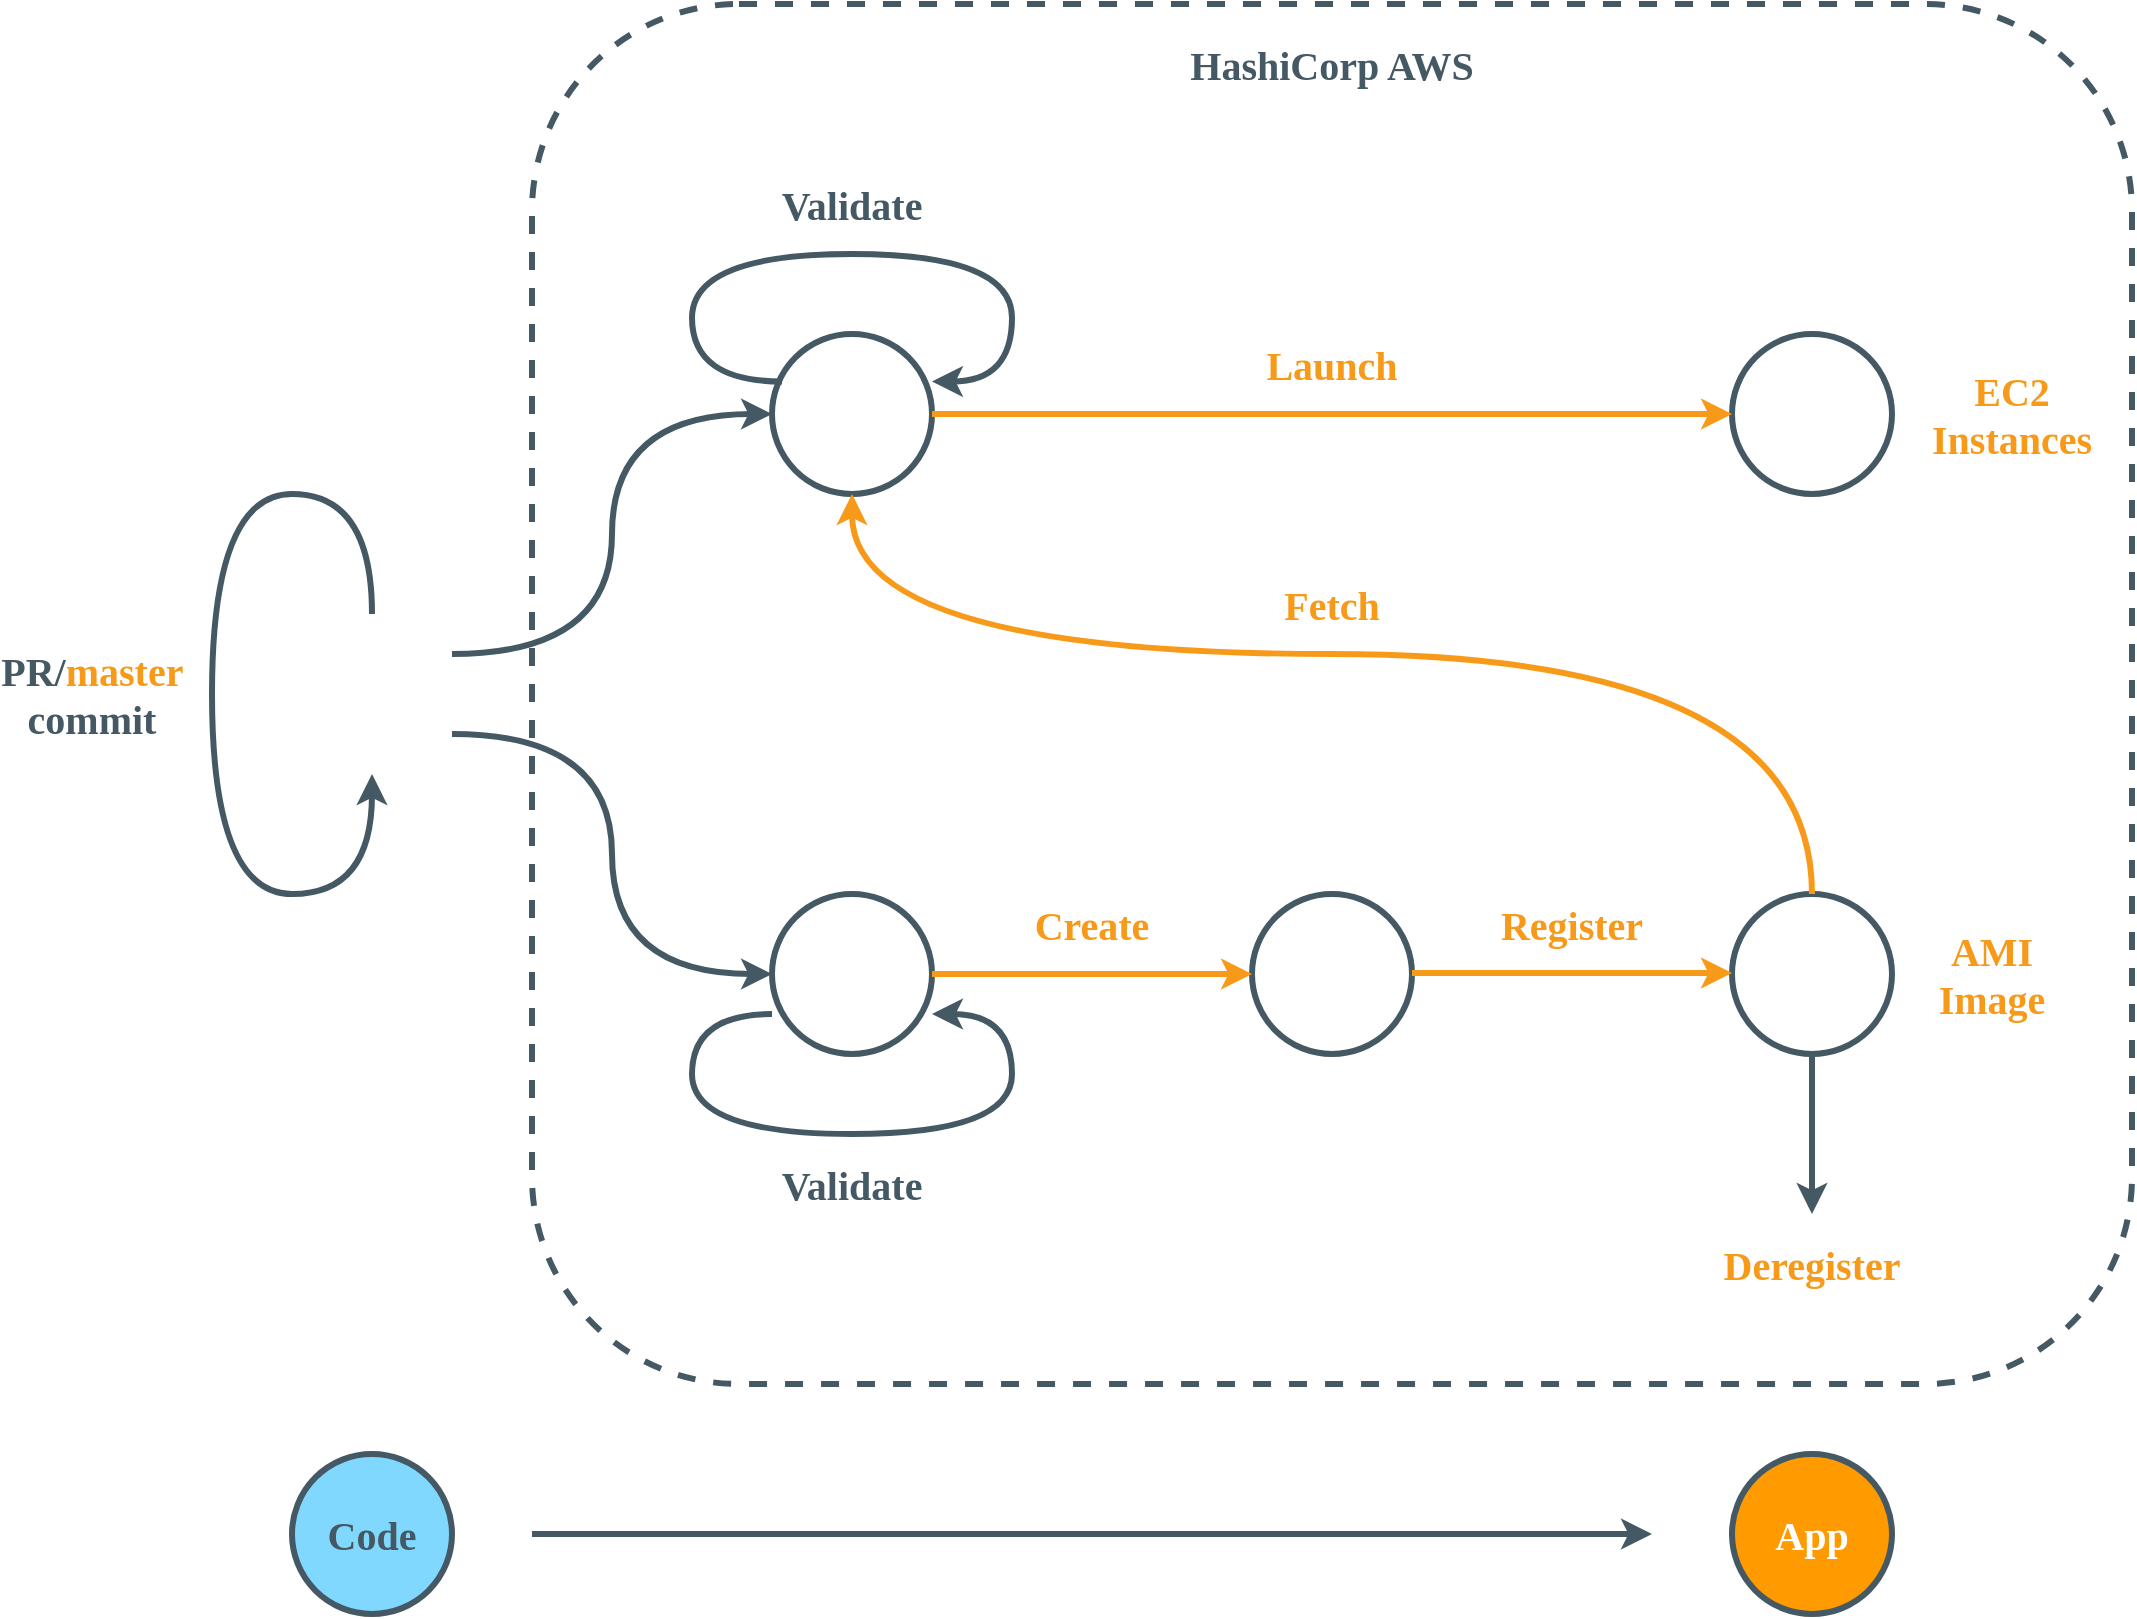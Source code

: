<mxfile version="21.5.2" type="google">
  <diagram name="Page-1" id="7lOYam8AWCxRMxBZ-8En">
    <mxGraphModel grid="1" page="1" gridSize="10" guides="1" tooltips="1" connect="1" arrows="1" fold="1" pageScale="1" pageWidth="850" pageHeight="1100" math="0" shadow="0">
      <root>
        <mxCell id="0" />
        <mxCell id="1" parent="0" />
        <mxCell id="LvAaSZ-Zg50VipKB94Ty-1" value="" style="rounded=1;whiteSpace=wrap;html=1;fillColor=none;strokeColor=#455964;strokeWidth=3;dashed=1;" vertex="1" parent="1">
          <mxGeometry x="80" y="75" width="800" height="690" as="geometry" />
        </mxCell>
        <mxCell id="mP1LscIuJFCwR1YAqAkv-32" style="edgeStyle=orthogonalEdgeStyle;rounded=0;orthogonalLoop=1;jettySize=auto;html=1;exitX=1;exitY=0.75;exitDx=0;exitDy=0;entryX=0;entryY=0.5;entryDx=0;entryDy=0;curved=1;strokeColor=#455964;strokeWidth=3;" edge="1" parent="1" source="mP1LscIuJFCwR1YAqAkv-3" target="mP1LscIuJFCwR1YAqAkv-8">
          <mxGeometry relative="1" as="geometry" />
        </mxCell>
        <mxCell id="mP1LscIuJFCwR1YAqAkv-37" style="edgeStyle=orthogonalEdgeStyle;rounded=0;orthogonalLoop=1;jettySize=auto;html=1;exitX=1;exitY=0.25;exitDx=0;exitDy=0;entryX=0;entryY=0.5;entryDx=0;entryDy=0;strokeColor=#455964;curved=1;strokeWidth=3;" edge="1" parent="1" source="mP1LscIuJFCwR1YAqAkv-3" target="mP1LscIuJFCwR1YAqAkv-34">
          <mxGeometry relative="1" as="geometry" />
        </mxCell>
        <mxCell id="mP1LscIuJFCwR1YAqAkv-3" value="" style="shape=image;html=1;verticalAlign=top;verticalLabelPosition=bottom;labelBackgroundColor=#ffffff;imageAspect=0;aspect=fixed;image=https://cdn4.iconfinder.com/data/icons/social-media-and-logos-11/32/Logo_Github-128.png" vertex="1" parent="1">
          <mxGeometry x="-40" y="380" width="80" height="80" as="geometry" />
        </mxCell>
        <mxCell id="mP1LscIuJFCwR1YAqAkv-6" style="edgeStyle=orthogonalEdgeStyle;rounded=0;orthogonalLoop=1;jettySize=auto;html=1;exitX=0.5;exitY=0;exitDx=0;exitDy=0;entryX=0.5;entryY=1;entryDx=0;entryDy=0;curved=1;strokeWidth=3;strokeColor=#455964;" edge="1" parent="1" source="mP1LscIuJFCwR1YAqAkv-3" target="mP1LscIuJFCwR1YAqAkv-3">
          <mxGeometry relative="1" as="geometry">
            <Array as="points">
              <mxPoint y="320" />
              <mxPoint x="-80" y="320" />
              <mxPoint x="-80" y="520" />
              <mxPoint y="520" />
            </Array>
          </mxGeometry>
        </mxCell>
        <mxCell id="mP1LscIuJFCwR1YAqAkv-9" value="" style="group" connectable="0" vertex="1" parent="1">
          <mxGeometry x="200" y="520" width="80" height="80" as="geometry" />
        </mxCell>
        <mxCell id="mP1LscIuJFCwR1YAqAkv-7" value="" style="ellipse;whiteSpace=wrap;html=1;aspect=fixed;strokeColor=#455964;strokeWidth=3;fillColor=none;" vertex="1" parent="mP1LscIuJFCwR1YAqAkv-9">
          <mxGeometry width="80" height="80" as="geometry" />
        </mxCell>
        <mxCell id="mP1LscIuJFCwR1YAqAkv-8" value="" style="shape=image;verticalLabelPosition=bottom;labelBackgroundColor=default;verticalAlign=top;aspect=fixed;imageAspect=0;image=https://www.datocms-assets.com/58478/1638283616-packer.svg?auto=format&amp;fit=max&amp;w=1200;" vertex="1" parent="mP1LscIuJFCwR1YAqAkv-9">
          <mxGeometry width="80" height="80" as="geometry" />
        </mxCell>
        <mxCell id="mP1LscIuJFCwR1YAqAkv-44" style="edgeStyle=orthogonalEdgeStyle;rounded=0;orthogonalLoop=1;jettySize=auto;html=1;exitX=0;exitY=0.75;exitDx=0;exitDy=0;entryX=1;entryY=0.75;entryDx=0;entryDy=0;strokeWidth=3;curved=1;strokeColor=#455964;" edge="1" parent="mP1LscIuJFCwR1YAqAkv-9" source="mP1LscIuJFCwR1YAqAkv-8" target="mP1LscIuJFCwR1YAqAkv-8">
          <mxGeometry relative="1" as="geometry">
            <Array as="points">
              <mxPoint x="-40" y="60" />
              <mxPoint x="-40" y="120" />
              <mxPoint x="120" y="120" />
              <mxPoint x="120" y="60" />
            </Array>
          </mxGeometry>
        </mxCell>
        <mxCell id="mP1LscIuJFCwR1YAqAkv-17" value="" style="group" connectable="0" vertex="1" parent="1">
          <mxGeometry x="440" y="520" width="80" height="80" as="geometry" />
        </mxCell>
        <mxCell id="mP1LscIuJFCwR1YAqAkv-13" value="" style="ellipse;whiteSpace=wrap;html=1;aspect=fixed;strokeWidth=3;fillColor=none;strokeColor=#455964;" vertex="1" parent="mP1LscIuJFCwR1YAqAkv-17">
          <mxGeometry width="80" height="80" as="geometry" />
        </mxCell>
        <mxCell id="mP1LscIuJFCwR1YAqAkv-14" value="" style="shape=image;verticalLabelPosition=bottom;labelBackgroundColor=default;verticalAlign=top;aspect=fixed;imageAspect=0;image=https://www.msp360.com/resources/wp-content/uploads/2017/10/Amazon-EBS-Snapshot.png;" vertex="1" parent="mP1LscIuJFCwR1YAqAkv-17">
          <mxGeometry x="5" y="5" width="70" height="70" as="geometry" />
        </mxCell>
        <mxCell id="mP1LscIuJFCwR1YAqAkv-18" value="" style="group" connectable="0" vertex="1" parent="1">
          <mxGeometry x="680" y="520" width="80" height="80" as="geometry" />
        </mxCell>
        <mxCell id="mP1LscIuJFCwR1YAqAkv-15" value="" style="ellipse;whiteSpace=wrap;html=1;aspect=fixed;strokeColor=#455964;strokeWidth=3;fillColor=none;" vertex="1" parent="mP1LscIuJFCwR1YAqAkv-18">
          <mxGeometry width="80" height="80" as="geometry" />
        </mxCell>
        <mxCell id="mP1LscIuJFCwR1YAqAkv-16" value="" style="shape=image;verticalLabelPosition=bottom;labelBackgroundColor=default;verticalAlign=top;aspect=fixed;imageAspect=0;image=https://upload.wikimedia.org/wikipedia/commons/thumb/6/6b/AWS_Simple_Icons_Compute_Amazon_EC2_AMI.svg/1200px-AWS_Simple_Icons_Compute_Amazon_EC2_AMI.svg.png;" vertex="1" parent="mP1LscIuJFCwR1YAqAkv-18">
          <mxGeometry x="12.5" y="12.5" width="55" height="55" as="geometry" />
        </mxCell>
        <mxCell id="mP1LscIuJFCwR1YAqAkv-21" value="" style="group" connectable="0" vertex="1" parent="1">
          <mxGeometry x="680" y="240" width="80" height="80" as="geometry" />
        </mxCell>
        <mxCell id="mP1LscIuJFCwR1YAqAkv-19" value="" style="ellipse;whiteSpace=wrap;html=1;aspect=fixed;strokeColor=#455964;strokeWidth=3;fillColor=none;" vertex="1" parent="mP1LscIuJFCwR1YAqAkv-21">
          <mxGeometry width="80" height="80" as="geometry" />
        </mxCell>
        <mxCell id="mP1LscIuJFCwR1YAqAkv-20" value="" style="shape=image;verticalLabelPosition=bottom;labelBackgroundColor=default;verticalAlign=top;aspect=fixed;imageAspect=0;image=https://upload.wikimedia.org/wikipedia/commons/thumb/b/b9/AWS_Simple_Icons_Compute_Amazon_EC2_Instances.svg/1024px-AWS_Simple_Icons_Compute_Amazon_EC2_Instances.svg.png;" vertex="1" parent="mP1LscIuJFCwR1YAqAkv-21">
          <mxGeometry x="9" y="9" width="62" height="62" as="geometry" />
        </mxCell>
        <mxCell id="mP1LscIuJFCwR1YAqAkv-23" style="edgeStyle=orthogonalEdgeStyle;rounded=0;orthogonalLoop=1;jettySize=auto;html=1;exitX=1;exitY=0.5;exitDx=0;exitDy=0;entryX=0;entryY=0.5;entryDx=0;entryDy=0;strokeWidth=3;strokeColor=#F79A19;" edge="1" parent="1" source="mP1LscIuJFCwR1YAqAkv-7" target="mP1LscIuJFCwR1YAqAkv-13">
          <mxGeometry relative="1" as="geometry" />
        </mxCell>
        <mxCell id="mP1LscIuJFCwR1YAqAkv-25" style="edgeStyle=orthogonalEdgeStyle;rounded=0;orthogonalLoop=1;jettySize=auto;html=1;exitX=1;exitY=0.5;exitDx=0;exitDy=0;entryX=0;entryY=0.5;entryDx=0;entryDy=0;strokeWidth=3;strokeColor=#F79A19;" edge="1" parent="1">
          <mxGeometry relative="1" as="geometry">
            <mxPoint x="520" y="559.52" as="sourcePoint" />
            <mxPoint x="680" y="559.52" as="targetPoint" />
          </mxGeometry>
        </mxCell>
        <mxCell id="mP1LscIuJFCwR1YAqAkv-26" value="&lt;b&gt;&lt;font color=&quot;#f79a19&quot; style=&quot;font-size: 20px;&quot;&gt;Create&lt;/font&gt;&lt;/b&gt;" style="text;html=1;strokeColor=none;fillColor=none;align=center;verticalAlign=middle;whiteSpace=wrap;rounded=0;fontFamily=Ubuntu;" vertex="1" parent="1">
          <mxGeometry x="330" y="520" width="60" height="30" as="geometry" />
        </mxCell>
        <mxCell id="mP1LscIuJFCwR1YAqAkv-27" value="&lt;b&gt;&lt;font color=&quot;#f79a19&quot; style=&quot;font-size: 20px;&quot;&gt;Register&lt;/font&gt;&lt;/b&gt;" style="text;html=1;strokeColor=none;fillColor=none;align=center;verticalAlign=middle;whiteSpace=wrap;rounded=0;fontFamily=Ubuntu;" vertex="1" parent="1">
          <mxGeometry x="570" y="520" width="60" height="30" as="geometry" />
        </mxCell>
        <mxCell id="mP1LscIuJFCwR1YAqAkv-30" style="edgeStyle=orthogonalEdgeStyle;rounded=0;orthogonalLoop=1;jettySize=auto;html=1;strokeWidth=3;strokeColor=#455964;exitX=0.5;exitY=1;exitDx=0;exitDy=0;" edge="1" parent="1" source="mP1LscIuJFCwR1YAqAkv-15">
          <mxGeometry relative="1" as="geometry">
            <mxPoint x="640" y="730" as="sourcePoint" />
            <mxPoint x="720" y="680" as="targetPoint" />
            <Array as="points">
              <mxPoint x="720" y="620" />
              <mxPoint x="720" y="620" />
            </Array>
          </mxGeometry>
        </mxCell>
        <mxCell id="mP1LscIuJFCwR1YAqAkv-31" value="&lt;b&gt;&lt;font color=&quot;#f79a19&quot; style=&quot;font-size: 20px;&quot;&gt;Deregister&lt;/font&gt;&lt;/b&gt;" style="text;html=1;strokeColor=none;fillColor=none;align=center;verticalAlign=middle;whiteSpace=wrap;rounded=0;fontFamily=Ubuntu;" vertex="1" parent="1">
          <mxGeometry x="690" y="690" width="60" height="30" as="geometry" />
        </mxCell>
        <mxCell id="mP1LscIuJFCwR1YAqAkv-35" value="&lt;span style=&quot;font-size: 20px;&quot;&gt;&lt;b style=&quot;&quot;&gt;&lt;font color=&quot;#455964&quot;&gt;PR/&lt;/font&gt;&lt;font color=&quot;#f79a19&quot;&gt;master&lt;/font&gt;&lt;font color=&quot;#455964&quot;&gt; commit&lt;/font&gt;&lt;br&gt;&lt;/b&gt;&lt;/span&gt;" style="text;html=1;strokeColor=none;fillColor=none;align=center;verticalAlign=middle;whiteSpace=wrap;rounded=0;fontFamily=Ubuntu;" vertex="1" parent="1">
          <mxGeometry x="-170" y="405" width="60" height="30" as="geometry" />
        </mxCell>
        <mxCell id="mP1LscIuJFCwR1YAqAkv-38" value="" style="group" connectable="0" vertex="1" parent="1">
          <mxGeometry x="200" y="240" width="80" height="80" as="geometry" />
        </mxCell>
        <mxCell id="mP1LscIuJFCwR1YAqAkv-46" value="" style="group" connectable="0" vertex="1" parent="mP1LscIuJFCwR1YAqAkv-38">
          <mxGeometry width="80" height="80" as="geometry" />
        </mxCell>
        <mxCell id="mP1LscIuJFCwR1YAqAkv-34" value="" style="ellipse;whiteSpace=wrap;html=1;aspect=fixed;strokeColor=#455964;strokeWidth=3;fillColor=none;" vertex="1" parent="mP1LscIuJFCwR1YAqAkv-46">
          <mxGeometry width="80" height="80" as="geometry" />
        </mxCell>
        <mxCell id="mP1LscIuJFCwR1YAqAkv-36" value="" style="shape=image;verticalLabelPosition=bottom;labelBackgroundColor=default;verticalAlign=top;aspect=fixed;imageAspect=0;image=https://dustindortch.files.wordpress.com/2020/08/terraform-logo.png?w=640;" vertex="1" parent="mP1LscIuJFCwR1YAqAkv-46">
          <mxGeometry x="5" y="5" width="75" height="75" as="geometry" />
        </mxCell>
        <mxCell id="mP1LscIuJFCwR1YAqAkv-48" style="edgeStyle=orthogonalEdgeStyle;rounded=0;orthogonalLoop=1;jettySize=auto;html=1;exitX=0;exitY=0.25;exitDx=0;exitDy=0;entryX=1;entryY=0.25;entryDx=0;entryDy=0;curved=1;strokeWidth=3;strokeColor=#455964;" edge="1" parent="mP1LscIuJFCwR1YAqAkv-46" source="mP1LscIuJFCwR1YAqAkv-36" target="mP1LscIuJFCwR1YAqAkv-36">
          <mxGeometry relative="1" as="geometry">
            <Array as="points">
              <mxPoint x="-40" y="24" />
              <mxPoint x="-40" y="-40" />
              <mxPoint x="120" y="-40" />
              <mxPoint x="120" y="24" />
            </Array>
          </mxGeometry>
        </mxCell>
        <mxCell id="mP1LscIuJFCwR1YAqAkv-39" style="edgeStyle=orthogonalEdgeStyle;rounded=0;orthogonalLoop=1;jettySize=auto;html=1;entryX=0;entryY=0.5;entryDx=0;entryDy=0;strokeColor=#F79A19;strokeWidth=3;exitX=1;exitY=0.5;exitDx=0;exitDy=0;" edge="1" parent="1" source="mP1LscIuJFCwR1YAqAkv-34" target="mP1LscIuJFCwR1YAqAkv-19">
          <mxGeometry relative="1" as="geometry">
            <mxPoint x="330" y="340" as="sourcePoint" />
          </mxGeometry>
        </mxCell>
        <mxCell id="mP1LscIuJFCwR1YAqAkv-40" value="&lt;b&gt;&lt;font style=&quot;font-size: 20px;&quot;&gt;&lt;font color=&quot;#f79a19&quot;&gt;Launch&lt;/font&gt;&lt;br&gt;&lt;/font&gt;&lt;/b&gt;" style="text;html=1;strokeColor=none;fillColor=none;align=center;verticalAlign=middle;whiteSpace=wrap;rounded=0;fontFamily=Ubuntu;" vertex="1" parent="1">
          <mxGeometry x="450" y="240" width="60" height="30" as="geometry" />
        </mxCell>
        <mxCell id="mP1LscIuJFCwR1YAqAkv-41" style="edgeStyle=orthogonalEdgeStyle;rounded=0;orthogonalLoop=1;jettySize=auto;html=1;entryX=0.5;entryY=1;entryDx=0;entryDy=0;curved=1;strokeColor=#F79A19;strokeWidth=3;" edge="1" parent="1" source="mP1LscIuJFCwR1YAqAkv-15" target="mP1LscIuJFCwR1YAqAkv-34">
          <mxGeometry relative="1" as="geometry">
            <Array as="points">
              <mxPoint x="720" y="400" />
              <mxPoint x="240" y="400" />
            </Array>
          </mxGeometry>
        </mxCell>
        <mxCell id="mP1LscIuJFCwR1YAqAkv-42" value="&lt;b&gt;&lt;font style=&quot;font-size: 20px;&quot;&gt;&lt;font color=&quot;#f79a19&quot;&gt;Fetch&lt;/font&gt;&lt;br&gt;&lt;/font&gt;&lt;/b&gt;" style="text;html=1;strokeColor=none;fillColor=none;align=center;verticalAlign=middle;whiteSpace=wrap;rounded=0;fontFamily=Ubuntu;" vertex="1" parent="1">
          <mxGeometry x="450" y="360" width="60" height="30" as="geometry" />
        </mxCell>
        <mxCell id="mP1LscIuJFCwR1YAqAkv-49" value="&lt;b&gt;&lt;font color=&quot;#455964&quot; style=&quot;font-size: 20px;&quot;&gt;Validate&lt;/font&gt;&lt;/b&gt;" style="text;html=1;strokeColor=none;fillColor=none;align=center;verticalAlign=middle;whiteSpace=wrap;rounded=0;fontFamily=Ubuntu;" vertex="1" parent="1">
          <mxGeometry x="210" y="650" width="60" height="30" as="geometry" />
        </mxCell>
        <mxCell id="mP1LscIuJFCwR1YAqAkv-51" value="&lt;b&gt;&lt;font color=&quot;#455964&quot; style=&quot;font-size: 20px;&quot;&gt;Validate&lt;/font&gt;&lt;/b&gt;" style="text;html=1;strokeColor=none;fillColor=none;align=center;verticalAlign=middle;whiteSpace=wrap;rounded=0;fontFamily=Ubuntu;" vertex="1" parent="1">
          <mxGeometry x="210" y="160" width="60" height="30" as="geometry" />
        </mxCell>
        <mxCell id="mP1LscIuJFCwR1YAqAkv-53" value="&lt;b&gt;&lt;font color=&quot;#455964&quot; style=&quot;font-size: 20px;&quot;&gt;HashiCorp AWS&lt;/font&gt;&lt;/b&gt;" style="text;html=1;strokeColor=none;fillColor=none;align=center;verticalAlign=middle;whiteSpace=wrap;rounded=0;fontFamily=Ubuntu;" vertex="1" parent="1">
          <mxGeometry x="355" y="90" width="250" height="30" as="geometry" />
        </mxCell>
        <mxCell id="LvAaSZ-Zg50VipKB94Ty-5" value="&lt;b&gt;&lt;font style=&quot;font-size: 20px;&quot;&gt;&lt;font color=&quot;#f79a19&quot;&gt;EC2 Instances&lt;/font&gt;&lt;br&gt;&lt;/font&gt;&lt;/b&gt;" style="text;html=1;strokeColor=none;fillColor=none;align=center;verticalAlign=middle;whiteSpace=wrap;rounded=0;fontFamily=Ubuntu;" vertex="1" parent="1">
          <mxGeometry x="790" y="265" width="60" height="30" as="geometry" />
        </mxCell>
        <mxCell id="LvAaSZ-Zg50VipKB94Ty-6" value="&lt;b&gt;&lt;font style=&quot;font-size: 20px;&quot;&gt;&lt;font color=&quot;#f79a19&quot;&gt;AMI Image&lt;/font&gt;&lt;br&gt;&lt;/font&gt;&lt;/b&gt;" style="text;html=1;strokeColor=none;fillColor=none;align=center;verticalAlign=middle;whiteSpace=wrap;rounded=0;fontFamily=Ubuntu;" vertex="1" parent="1">
          <mxGeometry x="780" y="545" width="60" height="30" as="geometry" />
        </mxCell>
        <mxCell id="LvAaSZ-Zg50VipKB94Ty-12" style="edgeStyle=orthogonalEdgeStyle;rounded=0;orthogonalLoop=1;jettySize=auto;html=1;strokeWidth=3;strokeColor=#455964;" edge="1" parent="1">
          <mxGeometry relative="1" as="geometry">
            <mxPoint x="80" y="840" as="sourcePoint" />
            <mxPoint x="640" y="840" as="targetPoint" />
            <Array as="points">
              <mxPoint x="320" y="840" />
              <mxPoint x="320" y="840" />
            </Array>
          </mxGeometry>
        </mxCell>
        <mxCell id="LvAaSZ-Zg50VipKB94Ty-14" value="&lt;font style=&quot;font-size: 20px;&quot; face=&quot;Ubuntu&quot; color=&quot;#455964&quot;&gt;&lt;b&gt;Code&lt;/b&gt;&lt;/font&gt;" style="ellipse;whiteSpace=wrap;html=1;aspect=fixed;strokeColor=#455964;strokeWidth=3;fillColor=#80D8FF;" vertex="1" parent="1">
          <mxGeometry x="-40" y="800" width="80" height="80" as="geometry" />
        </mxCell>
        <mxCell id="LvAaSZ-Zg50VipKB94Ty-15" value="&lt;font color=&quot;#ffffff&quot; style=&quot;font-size: 20px;&quot; face=&quot;Ubuntu&quot;&gt;&lt;b style=&quot;&quot;&gt;App&lt;/b&gt;&lt;/font&gt;" style="ellipse;whiteSpace=wrap;html=1;aspect=fixed;strokeColor=#455964;strokeWidth=3;fillColor=#FF9A01;" vertex="1" parent="1">
          <mxGeometry x="680" y="800" width="80" height="80" as="geometry" />
        </mxCell>
      </root>
    </mxGraphModel>
  </diagram>
</mxfile>
